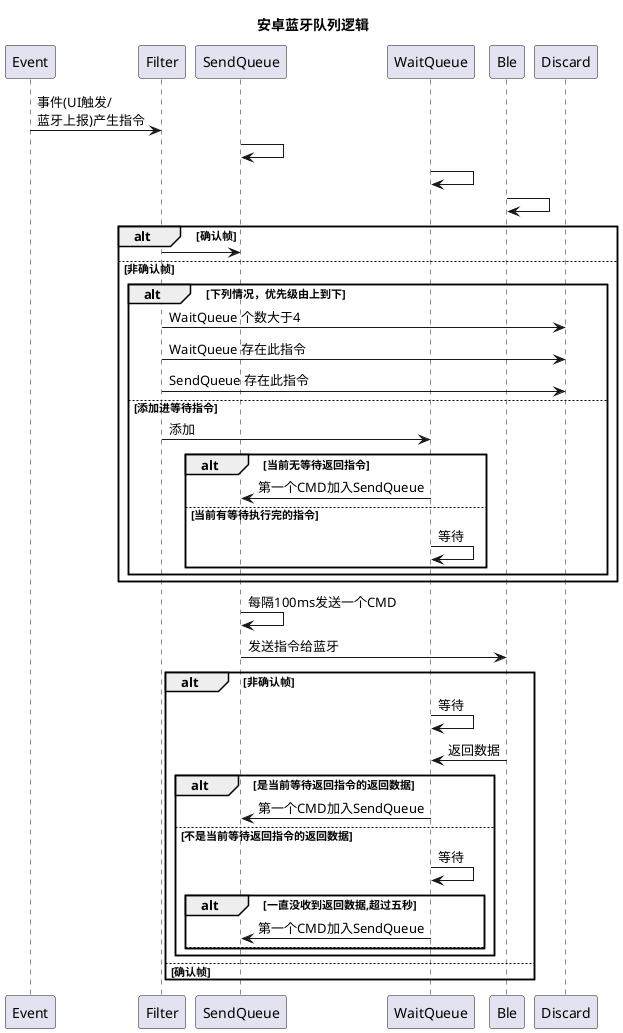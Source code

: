 @startuml
title 安卓蓝牙队列逻辑

Event->Filter: 事件(UI触发/\n蓝牙上报)产生指令
SendQueue->SendQueue:
WaitQueue->WaitQueue:
Ble->Ble:
alt  确认帧
Filter->SendQueue:
else 非确认帧
        alt 下列情况，优先级由上到下
          Filter->Discard: WaitQueue 个数大于4
          Filter->Discard: WaitQueue 存在此指令
          Filter->Discard: SendQueue 存在此指令
       else  添加进等待指令
          Filter->WaitQueue:添加
          alt  当前无等待返回指令
             WaitQueue-> SendQueue: 第一个CMD加入SendQueue
          else 当前有等待执行完的指令
            WaitQueue->WaitQueue: 等待
          end
       end
end

SendQueue ->SendQueue:  每隔100ms发送一个CMD
SendQueue->Ble:  发送指令给蓝牙
    alt  非确认帧
        WaitQueue->WaitQueue: 等待
        Ble->WaitQueue:返回数据
        alt   是当前等待返回指令的返回数据
            WaitQueue-> SendQueue: 第一个CMD加入SendQueue
        else  不是当前等待返回指令的返回数据
            WaitQueue->WaitQueue:等待
            alt   一直没收到返回数据,超过五秒
             WaitQueue-> SendQueue: 第一个CMD加入SendQueue
            else
            end
        end
    else  确认帧
    end

@enduml
